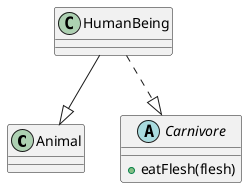 @startuml

class Animal {
}

abstract class Carnivore {
	+ eatFlesh(flesh)
}

HumanBeing --|> Animal
HumanBeing ..|> Carnivore

@enduml
